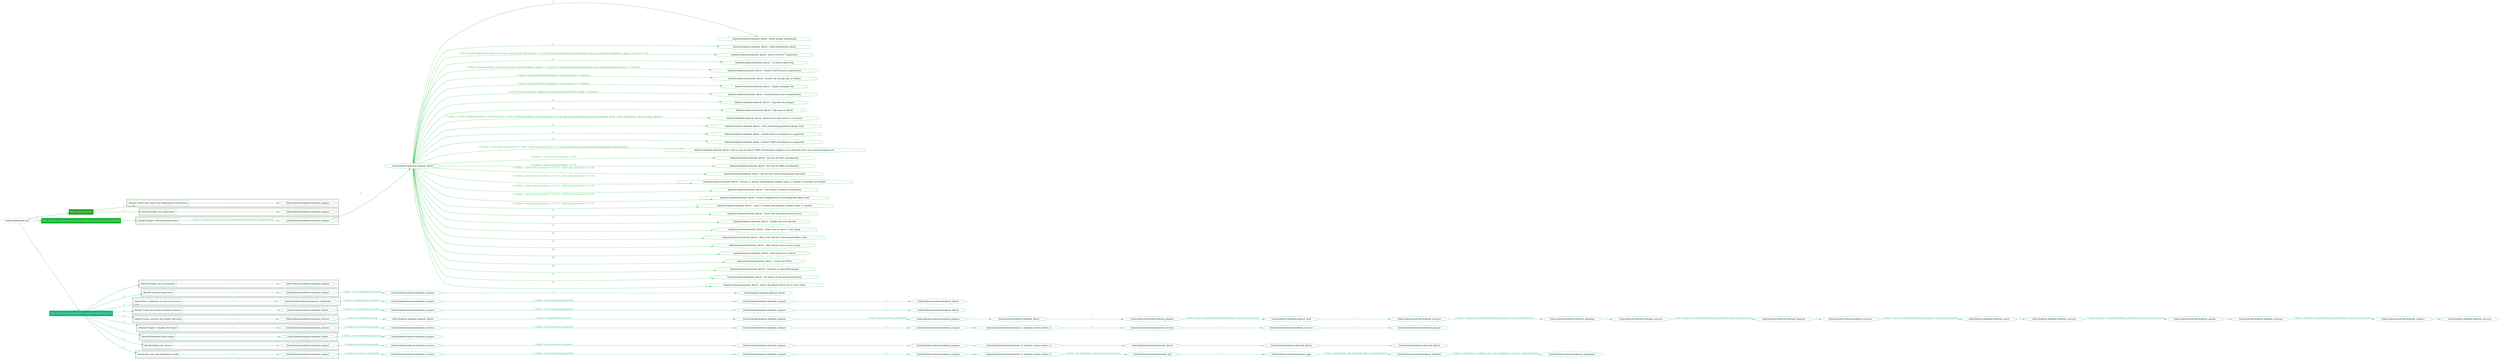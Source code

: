 digraph {
	graph [concentrate=true ordering=in rankdir=LR ratio=fill]
	edge [esep=5 sep=10]
	"kubeinit/playbook.yml" [id=root_node style=dotted]
	play_a712a06b [label="Play: Initial setup (1)" color="#29a32b" fontcolor="#ffffff" id=play_a712a06b shape=box style=filled tooltip=localhost]
	"kubeinit/playbook.yml" -> play_a712a06b [label="1 " color="#29a32b" fontcolor="#29a32b" id=edge_e4d8da97 labeltooltip="1 " tooltip="1 "]
	subgraph "kubeinit.kubeinit.kubeinit_prepare" {
		role_8a53eedb [label="[role] kubeinit.kubeinit.kubeinit_prepare" color="#29a32b" id=role_8a53eedb tooltip="kubeinit.kubeinit.kubeinit_prepare"]
	}
	subgraph "kubeinit.kubeinit.kubeinit_prepare" {
		role_797b051f [label="[role] kubeinit.kubeinit.kubeinit_prepare" color="#29a32b" id=role_797b051f tooltip="kubeinit.kubeinit.kubeinit_prepare"]
	}
	subgraph "Play: Initial setup (1)" {
		play_a712a06b -> block_bcb1378b [label=1 color="#29a32b" fontcolor="#29a32b" id=edge_f466a892 labeltooltip=1 tooltip=1]
		subgraph cluster_block_bcb1378b {
			block_bcb1378b [label="[block] Gather facts about the deployment environment" color="#29a32b" id=block_bcb1378b labeltooltip="Gather facts about the deployment environment" shape=box tooltip="Gather facts about the deployment environment"]
			block_bcb1378b -> role_8a53eedb [label="1 " color="#29a32b" fontcolor="#29a32b" id=edge_f52ac80e labeltooltip="1 " tooltip="1 "]
		}
		play_a712a06b -> block_52372495 [label=2 color="#29a32b" fontcolor="#29a32b" id=edge_3aa04902 labeltooltip=2 tooltip=2]
		subgraph cluster_block_52372495 {
			block_52372495 [label="[block] Prepare the hypervisors" color="#29a32b" id=block_52372495 labeltooltip="Prepare the hypervisors" shape=box tooltip="Prepare the hypervisors"]
			block_52372495 -> role_797b051f [label="1 " color="#29a32b" fontcolor="#29a32b" id=edge_ee6a6740 labeltooltip="1 " tooltip="1 "]
		}
	}
	play_acaa7e16 [label="Play: Prepare all hypervisor hosts to deploy service and cluster nodes (0)" color="#14b830" fontcolor="#ffffff" id=play_acaa7e16 shape=box style=filled tooltip="Play: Prepare all hypervisor hosts to deploy service and cluster nodes (0)"]
	"kubeinit/playbook.yml" -> play_acaa7e16 [label="2 " color="#14b830" fontcolor="#14b830" id=edge_02887e0e labeltooltip="2 " tooltip="2 "]
	subgraph "kubeinit.kubeinit.kubeinit_libvirt" {
		role_cbe6ddfd [label="[role] kubeinit.kubeinit.kubeinit_libvirt" color="#14b830" id=role_cbe6ddfd tooltip="kubeinit.kubeinit.kubeinit_libvirt"]
		task_dd40ba2b [label="kubeinit.kubeinit.kubeinit_libvirt : Show ansible_distribution" color="#14b830" id=task_dd40ba2b shape=octagon tooltip="kubeinit.kubeinit.kubeinit_libvirt : Show ansible_distribution"]
		role_cbe6ddfd -> task_dd40ba2b [label="1 " color="#14b830" fontcolor="#14b830" id=edge_6bd03648 labeltooltip="1 " tooltip="1 "]
		task_9f4c0562 [label="kubeinit.kubeinit.kubeinit_libvirt : Show distribution_family" color="#14b830" id=task_9f4c0562 shape=octagon tooltip="kubeinit.kubeinit.kubeinit_libvirt : Show distribution_family"]
		role_cbe6ddfd -> task_9f4c0562 [label="2 " color="#14b830" fontcolor="#14b830" id=edge_1ba38f03 labeltooltip="2 " tooltip="2 "]
		task_836fb4ff [label="kubeinit.kubeinit.kubeinit_libvirt : Fails if CentOS 7 hypervisor" color="#14b830" id=task_836fb4ff shape=octagon tooltip="kubeinit.kubeinit.kubeinit_libvirt : Fails if CentOS 7 hypervisor"]
		role_cbe6ddfd -> task_836fb4ff [label="3 [when: (hostvars[kubeinit_deployment_node_name].ansible_distribution == 'CentOS' and hostvars[kubeinit_deployment_node_name].ansible_distribution_major_version == \"7\")]" color="#14b830" fontcolor="#14b830" id=edge_40257760 labeltooltip="3 [when: (hostvars[kubeinit_deployment_node_name].ansible_distribution == 'CentOS' and hostvars[kubeinit_deployment_node_name].ansible_distribution_major_version == \"7\")]" tooltip="3 [when: (hostvars[kubeinit_deployment_node_name].ansible_distribution == 'CentOS' and hostvars[kubeinit_deployment_node_name].ansible_distribution_major_version == \"7\")]"]
		task_7c0b6e92 [label="kubeinit.kubeinit.kubeinit_libvirt : Fix libvirt qemu bug" color="#14b830" id=task_7c0b6e92 shape=octagon tooltip="kubeinit.kubeinit.kubeinit_libvirt : Fix libvirt qemu bug"]
		role_cbe6ddfd -> task_7c0b6e92 [label="4 " color="#14b830" fontcolor="#14b830" id=edge_4f906443 labeltooltip="4 " tooltip="4 "]
		task_d3dec3a0 [label="kubeinit.kubeinit.kubeinit_libvirt : Install CentOS based requirements" color="#14b830" id=task_d3dec3a0 shape=octagon tooltip="kubeinit.kubeinit.kubeinit_libvirt : Install CentOS based requirements"]
		role_cbe6ddfd -> task_d3dec3a0 [label="5 [when: hostvars[kubeinit_deployment_node_name].distribution_family == 'CentOS' or hostvars[kubeinit_deployment_node_name].distribution_family == 'Fedora']" color="#14b830" fontcolor="#14b830" id=edge_6370c282 labeltooltip="5 [when: hostvars[kubeinit_deployment_node_name].distribution_family == 'CentOS' or hostvars[kubeinit_deployment_node_name].distribution_family == 'Fedora']" tooltip="5 [when: hostvars[kubeinit_deployment_node_name].distribution_family == 'CentOS' or hostvars[kubeinit_deployment_node_name].distribution_family == 'Fedora']"]
		task_01785eed [label="kubeinit.kubeinit.kubeinit_libvirt : Enable the testing repo in Debian" color="#14b830" id=task_01785eed shape=octagon tooltip="kubeinit.kubeinit.kubeinit_libvirt : Enable the testing repo in Debian"]
		role_cbe6ddfd -> task_01785eed [label="6 [when: hostvars[kubeinit_deployment_node_name].os == 'debian']" color="#14b830" fontcolor="#14b830" id=edge_c66088f5 labeltooltip="6 [when: hostvars[kubeinit_deployment_node_name].os == 'debian']" tooltip="6 [when: hostvars[kubeinit_deployment_node_name].os == 'debian']"]
		task_399358cc [label="kubeinit.kubeinit.kubeinit_libvirt : Update packages list" color="#14b830" id=task_399358cc shape=octagon tooltip="kubeinit.kubeinit.kubeinit_libvirt : Update packages list"]
		role_cbe6ddfd -> task_399358cc [label="7 [when: hostvars[kubeinit_deployment_node_name].os == 'debian']" color="#14b830" fontcolor="#14b830" id=edge_3894b3d8 labeltooltip="7 [when: hostvars[kubeinit_deployment_node_name].os == 'debian']" tooltip="7 [when: hostvars[kubeinit_deployment_node_name].os == 'debian']"]
		task_5d4bb9d2 [label="kubeinit.kubeinit.kubeinit_libvirt : Install Debian based requirements" color="#14b830" id=task_5d4bb9d2 shape=octagon tooltip="kubeinit.kubeinit.kubeinit_libvirt : Install Debian based requirements"]
		role_cbe6ddfd -> task_5d4bb9d2 [label="8 [when: hostvars[kubeinit_deployment_node_name].distribution_family == 'Debian']" color="#14b830" fontcolor="#14b830" id=edge_35515d77 labeltooltip="8 [when: hostvars[kubeinit_deployment_node_name].distribution_family == 'Debian']" tooltip="8 [when: hostvars[kubeinit_deployment_node_name].distribution_family == 'Debian']"]
		task_ab8d6cca [label="kubeinit.kubeinit.kubeinit_libvirt : Upgrade all packages" color="#14b830" id=task_ab8d6cca shape=octagon tooltip="kubeinit.kubeinit.kubeinit_libvirt : Upgrade all packages"]
		role_cbe6ddfd -> task_ab8d6cca [label="9 " color="#14b830" fontcolor="#14b830" id=edge_6a9185f0 labeltooltip="9 " tooltip="9 "]
		task_b4f5fed6 [label="kubeinit.kubeinit.kubeinit_libvirt : Add users to libvirt" color="#14b830" id=task_b4f5fed6 shape=octagon tooltip="kubeinit.kubeinit.kubeinit_libvirt : Add users to libvirt"]
		role_cbe6ddfd -> task_b4f5fed6 [label="10 " color="#14b830" fontcolor="#14b830" id=edge_dd4fc017 labeltooltip="10 " tooltip="10 "]
		task_bf311213 [label="kubeinit.kubeinit.kubeinit_libvirt : Reboot host and wait for it to restart" color="#14b830" id=task_bf311213 shape=octagon tooltip="kubeinit.kubeinit.kubeinit_libvirt : Reboot host and wait for it to restart"]
		role_cbe6ddfd -> task_bf311213 [label="11 [when: (_result_installed_packages_centos.changed or _result_installed_packages_debian.changed or _result_upgraded_packages.changed) and kubeinit_libvirt_reboot_hypervisors_after_package_update]" color="#14b830" fontcolor="#14b830" id=edge_b6702085 labeltooltip="11 [when: (_result_installed_packages_centos.changed or _result_installed_packages_debian.changed or _result_upgraded_packages.changed) and kubeinit_libvirt_reboot_hypervisors_after_package_update]" tooltip="11 [when: (_result_installed_packages_centos.changed or _result_installed_packages_debian.changed or _result_upgraded_packages.changed) and kubeinit_libvirt_reboot_hypervisors_after_package_update]"]
		task_bfbfb323 [label="kubeinit.kubeinit.kubeinit_libvirt : Clear installed/upgraded packages facts" color="#14b830" id=task_bfbfb323 shape=octagon tooltip="kubeinit.kubeinit.kubeinit_libvirt : Clear installed/upgraded packages facts"]
		role_cbe6ddfd -> task_bfbfb323 [label="12 " color="#14b830" fontcolor="#14b830" id=edge_10442e8e labeltooltip="12 " tooltip="12 "]
		task_3bb3b926 [label="kubeinit.kubeinit.kubeinit_libvirt : Check if Intel virtualization is supported" color="#14b830" id=task_3bb3b926 shape=octagon tooltip="kubeinit.kubeinit.kubeinit_libvirt : Check if Intel virtualization is supported"]
		role_cbe6ddfd -> task_3bb3b926 [label="13 " color="#14b830" fontcolor="#14b830" id=edge_b1389731 labeltooltip="13 " tooltip="13 "]
		task_9ab5038c [label="kubeinit.kubeinit.kubeinit_libvirt : Check if AMD virtualization is supported" color="#14b830" id=task_9ab5038c shape=octagon tooltip="kubeinit.kubeinit.kubeinit_libvirt : Check if AMD virtualization is supported"]
		role_cbe6ddfd -> task_9ab5038c [label="14 " color="#14b830" fontcolor="#14b830" id=edge_cfac9b67 labeltooltip="14 " tooltip="14 "]
		task_1f0d1a8b [label="kubeinit.kubeinit.kubeinit_libvirt : Fail in case no Intel or AMD virtualization support is not detected and is not a hosted deployment." color="#14b830" id=task_1f0d1a8b shape=octagon tooltip="kubeinit.kubeinit.kubeinit_libvirt : Fail in case no Intel or AMD virtualization support is not detected and is not a hosted deployment."]
		role_cbe6ddfd -> task_1f0d1a8b [label="15 [when: _result_intel_processor.rc != 0 and _result_amd_processor.rc != 0 and not (kubeinit_inventory_hosted_deployment | default(false))]" color="#14b830" fontcolor="#14b830" id=edge_9ee9755f labeltooltip="15 [when: _result_intel_processor.rc != 0 and _result_amd_processor.rc != 0 and not (kubeinit_inventory_hosted_deployment | default(false))]" tooltip="15 [when: _result_intel_processor.rc != 0 and _result_amd_processor.rc != 0 and not (kubeinit_inventory_hosted_deployment | default(false))]"]
		task_c8d09073 [label="kubeinit.kubeinit.kubeinit_libvirt : Set fact for Intel virtualization" color="#14b830" id=task_c8d09073 shape=octagon tooltip="kubeinit.kubeinit.kubeinit_libvirt : Set fact for Intel virtualization"]
		role_cbe6ddfd -> task_c8d09073 [label="16 [when: _result_intel_processor.rc == 0]" color="#14b830" fontcolor="#14b830" id=edge_f67fb5b2 labeltooltip="16 [when: _result_intel_processor.rc == 0]" tooltip="16 [when: _result_intel_processor.rc == 0]"]
		task_3f0d11b5 [label="kubeinit.kubeinit.kubeinit_libvirt : Set fact for AMD virtualization" color="#14b830" id=task_3f0d11b5 shape=octagon tooltip="kubeinit.kubeinit.kubeinit_libvirt : Set fact for AMD virtualization"]
		role_cbe6ddfd -> task_3f0d11b5 [label="17 [when: _result_amd_processor.rc == 0]" color="#14b830" fontcolor="#14b830" id=edge_b06011d6 labeltooltip="17 [when: _result_amd_processor.rc == 0]" tooltip="17 [when: _result_amd_processor.rc == 0]"]
		task_e33fd32b [label="kubeinit.kubeinit.kubeinit_libvirt : Set fact for nested virtualization test path" color="#14b830" id=task_e33fd32b shape=octagon tooltip="kubeinit.kubeinit.kubeinit_libvirt : Set fact for nested virtualization test path"]
		role_cbe6ddfd -> task_e33fd32b [label="18 [when: _result_intel_processor.rc == 0 or _result_amd_processor.rc == 0]" color="#14b830" fontcolor="#14b830" id=edge_ce4f5614 labeltooltip="18 [when: _result_intel_processor.rc == 0 or _result_amd_processor.rc == 0]" tooltip="18 [when: _result_intel_processor.rc == 0 or _result_amd_processor.rc == 0]"]
		task_bc3ae474 [label="kubeinit.kubeinit.kubeinit_libvirt : Ensure {{ nested_virtualization_module_name }} module is available and loaded" color="#14b830" id=task_bc3ae474 shape=octagon tooltip="kubeinit.kubeinit.kubeinit_libvirt : Ensure {{ nested_virtualization_module_name }} module is available and loaded"]
		role_cbe6ddfd -> task_bc3ae474 [label="19 [when: _result_intel_processor.rc == 0 or _result_amd_processor.rc == 0]" color="#14b830" fontcolor="#14b830" id=edge_ec2d71c7 labeltooltip="19 [when: _result_intel_processor.rc == 0 or _result_amd_processor.rc == 0]" tooltip="19 [when: _result_intel_processor.rc == 0 or _result_amd_processor.rc == 0]"]
		task_e83ea3cf [label="kubeinit.kubeinit.kubeinit_libvirt : Test status of nested virtualization" color="#14b830" id=task_e83ea3cf shape=octagon tooltip="kubeinit.kubeinit.kubeinit_libvirt : Test status of nested virtualization"]
		role_cbe6ddfd -> task_e83ea3cf [label="20 [when: _result_intel_processor.rc == 0 or _result_amd_processor.rc == 0]" color="#14b830" fontcolor="#14b830" id=edge_1ca730b2 labeltooltip="20 [when: _result_intel_processor.rc == 0 or _result_amd_processor.rc == 0]" tooltip="20 [when: _result_intel_processor.rc == 0 or _result_amd_processor.rc == 0]"]
		task_29d2ac4b [label="kubeinit.kubeinit.kubeinit_libvirt : Persist configuration in /etc/modprobe.d/kvm.conf" color="#14b830" id=task_29d2ac4b shape=octagon tooltip="kubeinit.kubeinit.kubeinit_libvirt : Persist configuration in /etc/modprobe.d/kvm.conf"]
		role_cbe6ddfd -> task_29d2ac4b [label="21 [when: _result_intel_processor.rc == 0 or _result_amd_processor.rc == 0]" color="#14b830" fontcolor="#14b830" id=edge_998b2723 labeltooltip="21 [when: _result_intel_processor.rc == 0 or _result_amd_processor.rc == 0]" tooltip="21 [when: _result_intel_processor.rc == 0 or _result_amd_processor.rc == 0]"]
		task_467dda5d [label="kubeinit.kubeinit.kubeinit_libvirt : Load {{ nested_virtualization_module_name }} module" color="#14b830" id=task_467dda5d shape=octagon tooltip="kubeinit.kubeinit.kubeinit_libvirt : Load {{ nested_virtualization_module_name }} module"]
		role_cbe6ddfd -> task_467dda5d [label="22 [when: _result_intel_processor.rc == 0 or _result_amd_processor.rc == 0]" color="#14b830" fontcolor="#14b830" id=edge_0fee85e0 labeltooltip="22 [when: _result_intel_processor.rc == 0 or _result_amd_processor.rc == 0]" tooltip="22 [when: _result_intel_processor.rc == 0 or _result_amd_processor.rc == 0]"]
		task_a2515e74 [label="kubeinit.kubeinit.kubeinit_libvirt : Clear intel and amd processor facts" color="#14b830" id=task_a2515e74 shape=octagon tooltip="kubeinit.kubeinit.kubeinit_libvirt : Clear intel and amd processor facts"]
		role_cbe6ddfd -> task_a2515e74 [label="23 " color="#14b830" fontcolor="#14b830" id=edge_8b8e437c labeltooltip="23 " tooltip="23 "]
		task_d8bdae56 [label="kubeinit.kubeinit.kubeinit_libvirt : Enable and start libvirtd" color="#14b830" id=task_d8bdae56 shape=octagon tooltip="kubeinit.kubeinit.kubeinit_libvirt : Enable and start libvirtd"]
		role_cbe6ddfd -> task_d8bdae56 [label="24 " color="#14b830" fontcolor="#14b830" id=edge_de819ea5 labeltooltip="24 " tooltip="24 "]
		task_c044ae6a [label="kubeinit.kubeinit.kubeinit_libvirt : Make sure we have a 'toor' group" color="#14b830" id=task_c044ae6a shape=octagon tooltip="kubeinit.kubeinit.kubeinit_libvirt : Make sure we have a 'toor' group"]
		role_cbe6ddfd -> task_c044ae6a [label="25 " color="#14b830" fontcolor="#14b830" id=edge_0b60d0d5 labeltooltip="25 " tooltip="25 "]
		task_2e039431 [label="kubeinit.kubeinit.kubeinit_libvirt : Allow 'toor' group to have passwordless sudo" color="#14b830" id=task_2e039431 shape=octagon tooltip="kubeinit.kubeinit.kubeinit_libvirt : Allow 'toor' group to have passwordless sudo"]
		role_cbe6ddfd -> task_2e039431 [label="26 " color="#14b830" fontcolor="#14b830" id=edge_7732faa9 labeltooltip="26 " tooltip="26 "]
		task_caa8fb9a [label="kubeinit.kubeinit.kubeinit_libvirt : Add sudoers users to toor group" color="#14b830" id=task_caa8fb9a shape=octagon tooltip="kubeinit.kubeinit.kubeinit_libvirt : Add sudoers users to toor group"]
		role_cbe6ddfd -> task_caa8fb9a [label="27 " color="#14b830" fontcolor="#14b830" id=edge_81f46b99 labeltooltip="27 " tooltip="27 "]
		task_9b3ad462 [label="kubeinit.kubeinit.kubeinit_libvirt : Add cloud user to libvirt" color="#14b830" id=task_9b3ad462 shape=octagon tooltip="kubeinit.kubeinit.kubeinit_libvirt : Add cloud user to libvirt"]
		role_cbe6ddfd -> task_9b3ad462 [label="28 " color="#14b830" fontcolor="#14b830" id=edge_030614d3 labeltooltip="28 " tooltip="28 "]
		task_6b737469 [label="kubeinit.kubeinit.kubeinit_libvirt : Create ssh folder" color="#14b830" id=task_6b737469 shape=octagon tooltip="kubeinit.kubeinit.kubeinit_libvirt : Create ssh folder"]
		role_cbe6ddfd -> task_6b737469 [label="29 " color="#14b830" fontcolor="#14b830" id=edge_07a5e86a labeltooltip="29 " tooltip="29 "]
		task_a882b046 [label="kubeinit.kubeinit.kubeinit_libvirt : Generate an OpenSSH keypair" color="#14b830" id=task_a882b046 shape=octagon tooltip="kubeinit.kubeinit.kubeinit_libvirt : Generate an OpenSSH keypair"]
		role_cbe6ddfd -> task_a882b046 [label="30 " color="#14b830" fontcolor="#14b830" id=edge_09f41872 labeltooltip="30 " tooltip="30 "]
		task_382a9167 [label="kubeinit.kubeinit.kubeinit_libvirt : Fix owner of the generated pub key" color="#14b830" id=task_382a9167 shape=octagon tooltip="kubeinit.kubeinit.kubeinit_libvirt : Fix owner of the generated pub key"]
		role_cbe6ddfd -> task_382a9167 [label="31 " color="#14b830" fontcolor="#14b830" id=edge_3049b558 labeltooltip="31 " tooltip="31 "]
		task_ad43cc63 [label="kubeinit.kubeinit.kubeinit_libvirt : Insert the default libvirt uri in user's home" color="#14b830" id=task_ad43cc63 shape=octagon tooltip="kubeinit.kubeinit.kubeinit_libvirt : Insert the default libvirt uri in user's home"]
		role_cbe6ddfd -> task_ad43cc63 [label="32 " color="#14b830" fontcolor="#14b830" id=edge_f1a6b8b8 labeltooltip="32 " tooltip="32 "]
	}
	subgraph "kubeinit.kubeinit.kubeinit_prepare" {
		role_cb6c4842 [label="[role] kubeinit.kubeinit.kubeinit_prepare" color="#14b830" id=role_cb6c4842 tooltip="kubeinit.kubeinit.kubeinit_prepare"]
		role_cb6c4842 -> role_cbe6ddfd [label="1 " color="#14b830" fontcolor="#14b830" id=edge_2de933e2 labeltooltip="1 " tooltip="1 "]
	}
	subgraph "Play: Prepare all hypervisor hosts to deploy service and cluster nodes (0)" {
		play_acaa7e16 -> block_f6a4608b [label=1 color="#14b830" fontcolor="#14b830" id=edge_31cbaa0c labeltooltip=1 tooltip=1]
		subgraph cluster_block_f6a4608b {
			block_f6a4608b [label="[block] Prepare individual hypervisors" color="#14b830" id=block_f6a4608b labeltooltip="Prepare individual hypervisors" shape=box tooltip="Prepare individual hypervisors"]
			block_f6a4608b -> role_cb6c4842 [label="1 [when: inventory_hostname in hostvars['kubeinit-cluster-facts'].hypervisors]" color="#14b830" fontcolor="#14b830" id=edge_fa8ee294 labeltooltip="1 [when: inventory_hostname in hostvars['kubeinit-cluster-facts'].hypervisors]" tooltip="1 [when: inventory_hostname in hostvars['kubeinit-cluster-facts'].hypervisors]"]
		}
	}
	play_070eb647 [label="Play: Run cluster deployment on prepared hypervisors (1)" color="#19b378" fontcolor="#ffffff" id=play_070eb647 shape=box style=filled tooltip=localhost]
	"kubeinit/playbook.yml" -> play_070eb647 [label="3 " color="#19b378" fontcolor="#19b378" id=edge_ceab8a94 labeltooltip="3 " tooltip="3 "]
	subgraph "kubeinit.kubeinit.kubeinit_prepare" {
		role_98db392d [label="[role] kubeinit.kubeinit.kubeinit_prepare" color="#19b378" id=role_98db392d tooltip="kubeinit.kubeinit.kubeinit_prepare"]
	}
	subgraph "kubeinit.kubeinit.kubeinit_libvirt" {
		role_a80db46b [label="[role] kubeinit.kubeinit.kubeinit_libvirt" color="#19b378" id=role_a80db46b tooltip="kubeinit.kubeinit.kubeinit_libvirt"]
	}
	subgraph "kubeinit.kubeinit.kubeinit_prepare" {
		role_ff7ac559 [label="[role] kubeinit.kubeinit.kubeinit_prepare" color="#19b378" id=role_ff7ac559 tooltip="kubeinit.kubeinit.kubeinit_prepare"]
		role_ff7ac559 -> role_a80db46b [label="1 " color="#19b378" fontcolor="#19b378" id=edge_1a01c6cd labeltooltip="1 " tooltip="1 "]
	}
	subgraph "kubeinit.kubeinit.kubeinit_prepare" {
		role_87ce252a [label="[role] kubeinit.kubeinit.kubeinit_prepare" color="#19b378" id=role_87ce252a tooltip="kubeinit.kubeinit.kubeinit_prepare"]
		role_87ce252a -> role_ff7ac559 [label="1 [when: not environment_prepared]" color="#19b378" fontcolor="#19b378" id=edge_6a7ddb1e labeltooltip="1 [when: not environment_prepared]" tooltip="1 [when: not environment_prepared]"]
	}
	subgraph "kubeinit.kubeinit.kubeinit_libvirt" {
		role_ca5371bc [label="[role] kubeinit.kubeinit.kubeinit_libvirt" color="#19b378" id=role_ca5371bc tooltip="kubeinit.kubeinit.kubeinit_libvirt"]
	}
	subgraph "kubeinit.kubeinit.kubeinit_prepare" {
		role_91fd8dd3 [label="[role] kubeinit.kubeinit.kubeinit_prepare" color="#19b378" id=role_91fd8dd3 tooltip="kubeinit.kubeinit.kubeinit_prepare"]
		role_91fd8dd3 -> role_ca5371bc [label="1 " color="#19b378" fontcolor="#19b378" id=edge_5af040b7 labeltooltip="1 " tooltip="1 "]
	}
	subgraph "kubeinit.kubeinit.kubeinit_prepare" {
		role_0970e312 [label="[role] kubeinit.kubeinit.kubeinit_prepare" color="#19b378" id=role_0970e312 tooltip="kubeinit.kubeinit.kubeinit_prepare"]
		role_0970e312 -> role_91fd8dd3 [label="1 [when: not environment_prepared]" color="#19b378" fontcolor="#19b378" id=edge_cf333815 labeltooltip="1 [when: not environment_prepared]" tooltip="1 [when: not environment_prepared]"]
	}
	subgraph "kubeinit.kubeinit.kubeinit_validations" {
		role_45b9b543 [label="[role] kubeinit.kubeinit.kubeinit_validations" color="#19b378" id=role_45b9b543 tooltip="kubeinit.kubeinit.kubeinit_validations"]
		role_45b9b543 -> role_0970e312 [label="1 [when: not hypervisors_cleaned]" color="#19b378" fontcolor="#19b378" id=edge_26e284c7 labeltooltip="1 [when: not hypervisors_cleaned]" tooltip="1 [when: not hypervisors_cleaned]"]
	}
	subgraph "kubeinit.kubeinit.kubeinit_libvirt" {
		role_1de5f939 [label="[role] kubeinit.kubeinit.kubeinit_libvirt" color="#19b378" id=role_1de5f939 tooltip="kubeinit.kubeinit.kubeinit_libvirt"]
	}
	subgraph "kubeinit.kubeinit.kubeinit_prepare" {
		role_719d6e10 [label="[role] kubeinit.kubeinit.kubeinit_prepare" color="#19b378" id=role_719d6e10 tooltip="kubeinit.kubeinit.kubeinit_prepare"]
		role_719d6e10 -> role_1de5f939 [label="1 " color="#19b378" fontcolor="#19b378" id=edge_07f13e59 labeltooltip="1 " tooltip="1 "]
	}
	subgraph "kubeinit.kubeinit.kubeinit_prepare" {
		role_55fe179d [label="[role] kubeinit.kubeinit.kubeinit_prepare" color="#19b378" id=role_55fe179d tooltip="kubeinit.kubeinit.kubeinit_prepare"]
		role_55fe179d -> role_719d6e10 [label="1 [when: not environment_prepared]" color="#19b378" fontcolor="#19b378" id=edge_a88aa087 labeltooltip="1 [when: not environment_prepared]" tooltip="1 [when: not environment_prepared]"]
	}
	subgraph "kubeinit.kubeinit.kubeinit_libvirt" {
		role_c718279e [label="[role] kubeinit.kubeinit.kubeinit_libvirt" color="#19b378" id=role_c718279e tooltip="kubeinit.kubeinit.kubeinit_libvirt"]
		role_c718279e -> role_55fe179d [label="1 [when: not hypervisors_cleaned]" color="#19b378" fontcolor="#19b378" id=edge_ad21e34d labeltooltip="1 [when: not hypervisors_cleaned]" tooltip="1 [when: not hypervisors_cleaned]"]
	}
	subgraph "kubeinit.kubeinit.kubeinit_services" {
		role_b3007f21 [label="[role] kubeinit.kubeinit.kubeinit_services" color="#19b378" id=role_b3007f21 tooltip="kubeinit.kubeinit.kubeinit_services"]
	}
	subgraph "kubeinit.kubeinit.kubeinit_registry" {
		role_4080b6bc [label="[role] kubeinit.kubeinit.kubeinit_registry" color="#19b378" id=role_4080b6bc tooltip="kubeinit.kubeinit.kubeinit_registry"]
		role_4080b6bc -> role_b3007f21 [label="1 " color="#19b378" fontcolor="#19b378" id=edge_e16fd1db labeltooltip="1 " tooltip="1 "]
	}
	subgraph "kubeinit.kubeinit.kubeinit_services" {
		role_103d1e56 [label="[role] kubeinit.kubeinit.kubeinit_services" color="#19b378" id=role_103d1e56 tooltip="kubeinit.kubeinit.kubeinit_services"]
		role_103d1e56 -> role_4080b6bc [label="1 [when: 'registry' in hostvars[kubeinit_deployment_node_name].services]" color="#19b378" fontcolor="#19b378" id=edge_7a51a7ec labeltooltip="1 [when: 'registry' in hostvars[kubeinit_deployment_node_name].services]" tooltip="1 [when: 'registry' in hostvars[kubeinit_deployment_node_name].services]"]
	}
	subgraph "kubeinit.kubeinit.kubeinit_apache" {
		role_c9dbca03 [label="[role] kubeinit.kubeinit.kubeinit_apache" color="#19b378" id=role_c9dbca03 tooltip="kubeinit.kubeinit.kubeinit_apache"]
		role_c9dbca03 -> role_103d1e56 [label="1 " color="#19b378" fontcolor="#19b378" id=edge_75171bd1 labeltooltip="1 " tooltip="1 "]
	}
	subgraph "kubeinit.kubeinit.kubeinit_services" {
		role_170b564b [label="[role] kubeinit.kubeinit.kubeinit_services" color="#19b378" id=role_170b564b tooltip="kubeinit.kubeinit.kubeinit_services"]
		role_170b564b -> role_c9dbca03 [label="1 [when: 'apache' in hostvars[kubeinit_deployment_node_name].services]" color="#19b378" fontcolor="#19b378" id=edge_30ecdeff labeltooltip="1 [when: 'apache' in hostvars[kubeinit_deployment_node_name].services]" tooltip="1 [when: 'apache' in hostvars[kubeinit_deployment_node_name].services]"]
	}
	subgraph "kubeinit.kubeinit.kubeinit_nexus" {
		role_fc74aefc [label="[role] kubeinit.kubeinit.kubeinit_nexus" color="#19b378" id=role_fc74aefc tooltip="kubeinit.kubeinit.kubeinit_nexus"]
		role_fc74aefc -> role_170b564b [label="1 " color="#19b378" fontcolor="#19b378" id=edge_c59b46f1 labeltooltip="1 " tooltip="1 "]
	}
	subgraph "kubeinit.kubeinit.kubeinit_services" {
		role_ce24d493 [label="[role] kubeinit.kubeinit.kubeinit_services" color="#19b378" id=role_ce24d493 tooltip="kubeinit.kubeinit.kubeinit_services"]
		role_ce24d493 -> role_fc74aefc [label="1 [when: 'nexus' in hostvars[kubeinit_deployment_node_name].services]" color="#19b378" fontcolor="#19b378" id=edge_6b464c25 labeltooltip="1 [when: 'nexus' in hostvars[kubeinit_deployment_node_name].services]" tooltip="1 [when: 'nexus' in hostvars[kubeinit_deployment_node_name].services]"]
	}
	subgraph "kubeinit.kubeinit.kubeinit_haproxy" {
		role_e7e4c592 [label="[role] kubeinit.kubeinit.kubeinit_haproxy" color="#19b378" id=role_e7e4c592 tooltip="kubeinit.kubeinit.kubeinit_haproxy"]
		role_e7e4c592 -> role_ce24d493 [label="1 " color="#19b378" fontcolor="#19b378" id=edge_6d2501f2 labeltooltip="1 " tooltip="1 "]
	}
	subgraph "kubeinit.kubeinit.kubeinit_services" {
		role_7d1542d2 [label="[role] kubeinit.kubeinit.kubeinit_services" color="#19b378" id=role_7d1542d2 tooltip="kubeinit.kubeinit.kubeinit_services"]
		role_7d1542d2 -> role_e7e4c592 [label="1 [when: 'haproxy' in hostvars[kubeinit_deployment_node_name].services]" color="#19b378" fontcolor="#19b378" id=edge_b061de2f labeltooltip="1 [when: 'haproxy' in hostvars[kubeinit_deployment_node_name].services]" tooltip="1 [when: 'haproxy' in hostvars[kubeinit_deployment_node_name].services]"]
	}
	subgraph "kubeinit.kubeinit.kubeinit_dnsmasq" {
		role_f02b532f [label="[role] kubeinit.kubeinit.kubeinit_dnsmasq" color="#19b378" id=role_f02b532f tooltip="kubeinit.kubeinit.kubeinit_dnsmasq"]
		role_f02b532f -> role_7d1542d2 [label="1 " color="#19b378" fontcolor="#19b378" id=edge_9779989b labeltooltip="1 " tooltip="1 "]
	}
	subgraph "kubeinit.kubeinit.kubeinit_services" {
		role_b25b0249 [label="[role] kubeinit.kubeinit.kubeinit_services" color="#19b378" id=role_b25b0249 tooltip="kubeinit.kubeinit.kubeinit_services"]
		role_b25b0249 -> role_f02b532f [label="1 [when: 'dnsmasq' in hostvars[kubeinit_deployment_node_name].services]" color="#19b378" fontcolor="#19b378" id=edge_9226fc23 labeltooltip="1 [when: 'dnsmasq' in hostvars[kubeinit_deployment_node_name].services]" tooltip="1 [when: 'dnsmasq' in hostvars[kubeinit_deployment_node_name].services]"]
	}
	subgraph "kubeinit.kubeinit.kubeinit_bind" {
		role_a87864f1 [label="[role] kubeinit.kubeinit.kubeinit_bind" color="#19b378" id=role_a87864f1 tooltip="kubeinit.kubeinit.kubeinit_bind"]
		role_a87864f1 -> role_b25b0249 [label="1 " color="#19b378" fontcolor="#19b378" id=edge_9f12c03f labeltooltip="1 " tooltip="1 "]
	}
	subgraph "kubeinit.kubeinit.kubeinit_prepare" {
		role_27c7dab0 [label="[role] kubeinit.kubeinit.kubeinit_prepare" color="#19b378" id=role_27c7dab0 tooltip="kubeinit.kubeinit.kubeinit_prepare"]
		role_27c7dab0 -> role_a87864f1 [label="1 [when: 'bind' in hostvars[kubeinit_deployment_node_name].services]" color="#19b378" fontcolor="#19b378" id=edge_4319b44e labeltooltip="1 [when: 'bind' in hostvars[kubeinit_deployment_node_name].services]" tooltip="1 [when: 'bind' in hostvars[kubeinit_deployment_node_name].services]"]
	}
	subgraph "kubeinit.kubeinit.kubeinit_libvirt" {
		role_a7351fec [label="[role] kubeinit.kubeinit.kubeinit_libvirt" color="#19b378" id=role_a7351fec tooltip="kubeinit.kubeinit.kubeinit_libvirt"]
		role_a7351fec -> role_27c7dab0 [label="1 " color="#19b378" fontcolor="#19b378" id=edge_d9d4fce2 labeltooltip="1 " tooltip="1 "]
	}
	subgraph "kubeinit.kubeinit.kubeinit_prepare" {
		role_eea30bfc [label="[role] kubeinit.kubeinit.kubeinit_prepare" color="#19b378" id=role_eea30bfc tooltip="kubeinit.kubeinit.kubeinit_prepare"]
		role_eea30bfc -> role_a7351fec [label="1 " color="#19b378" fontcolor="#19b378" id=edge_97f1d0c4 labeltooltip="1 " tooltip="1 "]
	}
	subgraph "kubeinit.kubeinit.kubeinit_prepare" {
		role_f09c4c74 [label="[role] kubeinit.kubeinit.kubeinit_prepare" color="#19b378" id=role_f09c4c74 tooltip="kubeinit.kubeinit.kubeinit_prepare"]
		role_f09c4c74 -> role_eea30bfc [label="1 [when: not environment_prepared]" color="#19b378" fontcolor="#19b378" id=edge_9f6807e5 labeltooltip="1 [when: not environment_prepared]" tooltip="1 [when: not environment_prepared]"]
	}
	subgraph "kubeinit.kubeinit.kubeinit_libvirt" {
		role_0c3c242c [label="[role] kubeinit.kubeinit.kubeinit_libvirt" color="#19b378" id=role_0c3c242c tooltip="kubeinit.kubeinit.kubeinit_libvirt"]
		role_0c3c242c -> role_f09c4c74 [label="1 [when: not hypervisors_cleaned]" color="#19b378" fontcolor="#19b378" id=edge_20163866 labeltooltip="1 [when: not hypervisors_cleaned]" tooltip="1 [when: not hypervisors_cleaned]"]
	}
	subgraph "kubeinit.kubeinit.kubeinit_services" {
		role_8830202e [label="[role] kubeinit.kubeinit.kubeinit_services" color="#19b378" id=role_8830202e tooltip="kubeinit.kubeinit.kubeinit_services"]
		role_8830202e -> role_0c3c242c [label="1 [when: not network_created]" color="#19b378" fontcolor="#19b378" id=edge_0d49c919 labeltooltip="1 [when: not network_created]" tooltip="1 [when: not network_created]"]
	}
	subgraph "kubeinit.kubeinit.kubeinit_prepare" {
		role_08ef0930 [label="[role] kubeinit.kubeinit.kubeinit_prepare" color="#19b378" id=role_08ef0930 tooltip="kubeinit.kubeinit.kubeinit_prepare"]
	}
	subgraph "kubeinit.kubeinit.kubeinit_services" {
		role_be4b007e [label="[role] kubeinit.kubeinit.kubeinit_services" color="#19b378" id=role_be4b007e tooltip="kubeinit.kubeinit.kubeinit_services"]
		role_be4b007e -> role_08ef0930 [label="1 " color="#19b378" fontcolor="#19b378" id=edge_44b31494 labeltooltip="1 " tooltip="1 "]
	}
	subgraph "kubeinit.kubeinit.kubeinit_services" {
		role_9b0b2c4f [label="[role] kubeinit.kubeinit.kubeinit_services" color="#19b378" id=role_9b0b2c4f tooltip="kubeinit.kubeinit.kubeinit_services"]
		role_9b0b2c4f -> role_be4b007e [label="1 " color="#19b378" fontcolor="#19b378" id=edge_f40ac732 labeltooltip="1 " tooltip="1 "]
	}
	subgraph "kubeinit.kubeinit.kubeinit_{{ kubeinit_cluster_distro }}" {
		role_379c6010 [label="[role] kubeinit.kubeinit.kubeinit_{{ kubeinit_cluster_distro }}" color="#19b378" id=role_379c6010 tooltip="kubeinit.kubeinit.kubeinit_{{ kubeinit_cluster_distro }}"]
		role_379c6010 -> role_9b0b2c4f [label="1 " color="#19b378" fontcolor="#19b378" id=edge_f5aea0d7 labeltooltip="1 " tooltip="1 "]
	}
	subgraph "kubeinit.kubeinit.kubeinit_prepare" {
		role_2938d5a7 [label="[role] kubeinit.kubeinit.kubeinit_prepare" color="#19b378" id=role_2938d5a7 tooltip="kubeinit.kubeinit.kubeinit_prepare"]
		role_2938d5a7 -> role_379c6010 [label="1 " color="#19b378" fontcolor="#19b378" id=edge_3293457d labeltooltip="1 " tooltip="1 "]
	}
	subgraph "kubeinit.kubeinit.kubeinit_prepare" {
		role_0924d76c [label="[role] kubeinit.kubeinit.kubeinit_prepare" color="#19b378" id=role_0924d76c tooltip="kubeinit.kubeinit.kubeinit_prepare"]
		role_0924d76c -> role_2938d5a7 [label="1 " color="#19b378" fontcolor="#19b378" id=edge_a497f35f labeltooltip="1 " tooltip="1 "]
	}
	subgraph "kubeinit.kubeinit.kubeinit_services" {
		role_6b7fa21a [label="[role] kubeinit.kubeinit.kubeinit_services" color="#19b378" id=role_6b7fa21a tooltip="kubeinit.kubeinit.kubeinit_services"]
		role_6b7fa21a -> role_0924d76c [label="1 [when: not environment_prepared]" color="#19b378" fontcolor="#19b378" id=edge_e6917970 labeltooltip="1 [when: not environment_prepared]" tooltip="1 [when: not environment_prepared]"]
	}
	subgraph "kubeinit.kubeinit.kubeinit_prepare" {
		role_344b2c99 [label="[role] kubeinit.kubeinit.kubeinit_prepare" color="#19b378" id=role_344b2c99 tooltip="kubeinit.kubeinit.kubeinit_prepare"]
		role_344b2c99 -> role_6b7fa21a [label="1 [when: not services_prepared]" color="#19b378" fontcolor="#19b378" id=edge_195480d5 labeltooltip="1 [when: not services_prepared]" tooltip="1 [when: not services_prepared]"]
	}
	subgraph "kubeinit.kubeinit.kubeinit_prepare" {
		role_a03a8096 [label="[role] kubeinit.kubeinit.kubeinit_prepare" color="#19b378" id=role_a03a8096 tooltip="kubeinit.kubeinit.kubeinit_prepare"]
	}
	subgraph "kubeinit.kubeinit.kubeinit_libvirt" {
		role_dceda921 [label="[role] kubeinit.kubeinit.kubeinit_libvirt" color="#19b378" id=role_dceda921 tooltip="kubeinit.kubeinit.kubeinit_libvirt"]
		role_dceda921 -> role_a03a8096 [label="1 [when: not environment_prepared]" color="#19b378" fontcolor="#19b378" id=edge_e804812d labeltooltip="1 [when: not environment_prepared]" tooltip="1 [when: not environment_prepared]"]
	}
	subgraph "kubeinit.kubeinit.kubeinit_libvirt" {
		role_46775e47 [label="[role] kubeinit.kubeinit.kubeinit_libvirt" color="#19b378" id=role_46775e47 tooltip="kubeinit.kubeinit.kubeinit_libvirt"]
	}
	subgraph "kubeinit.kubeinit.kubeinit_libvirt" {
		role_31d7e26b [label="[role] kubeinit.kubeinit.kubeinit_libvirt" color="#19b378" id=role_31d7e26b tooltip="kubeinit.kubeinit.kubeinit_libvirt"]
		role_31d7e26b -> role_46775e47 [label="1 " color="#19b378" fontcolor="#19b378" id=edge_4c241334 labeltooltip="1 " tooltip="1 "]
	}
	subgraph "kubeinit.kubeinit.kubeinit_libvirt" {
		role_1fa1eaec [label="[role] kubeinit.kubeinit.kubeinit_libvirt" color="#19b378" id=role_1fa1eaec tooltip="kubeinit.kubeinit.kubeinit_libvirt"]
		role_1fa1eaec -> role_31d7e26b [label="1 " color="#19b378" fontcolor="#19b378" id=edge_ea596af9 labeltooltip="1 " tooltip="1 "]
	}
	subgraph "kubeinit.kubeinit.kubeinit_{{ kubeinit_cluster_distro }}" {
		role_1debaee9 [label="[role] kubeinit.kubeinit.kubeinit_{{ kubeinit_cluster_distro }}" color="#19b378" id=role_1debaee9 tooltip="kubeinit.kubeinit.kubeinit_{{ kubeinit_cluster_distro }}"]
		role_1debaee9 -> role_1fa1eaec [label="1 " color="#19b378" fontcolor="#19b378" id=edge_bc9337ed labeltooltip="1 " tooltip="1 "]
	}
	subgraph "kubeinit.kubeinit.kubeinit_prepare" {
		role_ca98a816 [label="[role] kubeinit.kubeinit.kubeinit_prepare" color="#19b378" id=role_ca98a816 tooltip="kubeinit.kubeinit.kubeinit_prepare"]
		role_ca98a816 -> role_1debaee9 [label="1 " color="#19b378" fontcolor="#19b378" id=edge_8be7e8e2 labeltooltip="1 " tooltip="1 "]
	}
	subgraph "kubeinit.kubeinit.kubeinit_prepare" {
		role_5009fe87 [label="[role] kubeinit.kubeinit.kubeinit_prepare" color="#19b378" id=role_5009fe87 tooltip="kubeinit.kubeinit.kubeinit_prepare"]
		role_5009fe87 -> role_ca98a816 [label="1 " color="#19b378" fontcolor="#19b378" id=edge_5fd3b57c labeltooltip="1 " tooltip="1 "]
	}
	subgraph "kubeinit.kubeinit.kubeinit_services" {
		role_e452fa3b [label="[role] kubeinit.kubeinit.kubeinit_services" color="#19b378" id=role_e452fa3b tooltip="kubeinit.kubeinit.kubeinit_services"]
		role_e452fa3b -> role_5009fe87 [label="1 [when: not environment_prepared]" color="#19b378" fontcolor="#19b378" id=edge_aa8ee353 labeltooltip="1 [when: not environment_prepared]" tooltip="1 [when: not environment_prepared]"]
	}
	subgraph "kubeinit.kubeinit.kubeinit_prepare" {
		role_b74ffb33 [label="[role] kubeinit.kubeinit.kubeinit_prepare" color="#19b378" id=role_b74ffb33 tooltip="kubeinit.kubeinit.kubeinit_prepare"]
		role_b74ffb33 -> role_e452fa3b [label="1 [when: not services_prepared]" color="#19b378" fontcolor="#19b378" id=edge_ebb42f81 labeltooltip="1 [when: not services_prepared]" tooltip="1 [when: not services_prepared]"]
	}
	subgraph "kubeinit.kubeinit.kubeinit_submariner" {
		role_8b10f2ac [label="[role] kubeinit.kubeinit.kubeinit_submariner" color="#19b378" id=role_8b10f2ac tooltip="kubeinit.kubeinit.kubeinit_submariner"]
	}
	subgraph "kubeinit.kubeinit.kubeinit_kubevirt" {
		role_ede1ae64 [label="[role] kubeinit.kubeinit.kubeinit_kubevirt" color="#19b378" id=role_ede1ae64 tooltip="kubeinit.kubeinit.kubeinit_kubevirt"]
		role_ede1ae64 -> role_8b10f2ac [label="1 [when: 'submariner' in kubeinit_fact_post_deployment_services | default(False)]" color="#19b378" fontcolor="#19b378" id=edge_b60d563b labeltooltip="1 [when: 'submariner' in kubeinit_fact_post_deployment_services | default(False)]" tooltip="1 [when: 'submariner' in kubeinit_fact_post_deployment_services | default(False)]"]
	}
	subgraph "kubeinit.kubeinit.kubeinit_apps" {
		role_3cfed797 [label="[role] kubeinit.kubeinit.kubeinit_apps" color="#19b378" id=role_3cfed797 tooltip="kubeinit.kubeinit.kubeinit_apps"]
		role_3cfed797 -> role_ede1ae64 [label="1 [when: not kubeinit_okd_openshift_deploy | default(False)]" color="#19b378" fontcolor="#19b378" id=edge_9fb300db labeltooltip="1 [when: not kubeinit_okd_openshift_deploy | default(False)]" tooltip="1 [when: not kubeinit_okd_openshift_deploy | default(False)]"]
	}
	subgraph "kubeinit.kubeinit.kubeinit_nfs" {
		role_ac03e4a5 [label="[role] kubeinit.kubeinit.kubeinit_nfs" color="#19b378" id=role_ac03e4a5 tooltip="kubeinit.kubeinit.kubeinit_nfs"]
		role_ac03e4a5 -> role_3cfed797 [label="1 " color="#19b378" fontcolor="#19b378" id=edge_ef2d5516 labeltooltip="1 " tooltip="1 "]
	}
	subgraph "kubeinit.kubeinit.kubeinit_{{ kubeinit_cluster_distro }}" {
		role_3832f053 [label="[role] kubeinit.kubeinit.kubeinit_{{ kubeinit_cluster_distro }}" color="#19b378" id=role_3832f053 tooltip="kubeinit.kubeinit.kubeinit_{{ kubeinit_cluster_distro }}"]
		role_3832f053 -> role_ac03e4a5 [label="1 [when: 'nfs' in kubeinit_cluster_hostvars.services]" color="#19b378" fontcolor="#19b378" id=edge_646d3a73 labeltooltip="1 [when: 'nfs' in kubeinit_cluster_hostvars.services]" tooltip="1 [when: 'nfs' in kubeinit_cluster_hostvars.services]"]
	}
	subgraph "kubeinit.kubeinit.kubeinit_prepare" {
		role_145cc57a [label="[role] kubeinit.kubeinit.kubeinit_prepare" color="#19b378" id=role_145cc57a tooltip="kubeinit.kubeinit.kubeinit_prepare"]
		role_145cc57a -> role_3832f053 [label="1 " color="#19b378" fontcolor="#19b378" id=edge_ae01f71c labeltooltip="1 " tooltip="1 "]
	}
	subgraph "kubeinit.kubeinit.kubeinit_prepare" {
		role_29fea8ba [label="[role] kubeinit.kubeinit.kubeinit_prepare" color="#19b378" id=role_29fea8ba tooltip="kubeinit.kubeinit.kubeinit_prepare"]
		role_29fea8ba -> role_145cc57a [label="1 " color="#19b378" fontcolor="#19b378" id=edge_4f611d45 labeltooltip="1 " tooltip="1 "]
	}
	subgraph "kubeinit.kubeinit.kubeinit_services" {
		role_d057375f [label="[role] kubeinit.kubeinit.kubeinit_services" color="#19b378" id=role_d057375f tooltip="kubeinit.kubeinit.kubeinit_services"]
		role_d057375f -> role_29fea8ba [label="1 [when: not environment_prepared]" color="#19b378" fontcolor="#19b378" id=edge_0643998f labeltooltip="1 [when: not environment_prepared]" tooltip="1 [when: not environment_prepared]"]
	}
	subgraph "kubeinit.kubeinit.kubeinit_prepare" {
		role_193fcc5e [label="[role] kubeinit.kubeinit.kubeinit_prepare" color="#19b378" id=role_193fcc5e tooltip="kubeinit.kubeinit.kubeinit_prepare"]
		role_193fcc5e -> role_d057375f [label="1 [when: not services_prepared]" color="#19b378" fontcolor="#19b378" id=edge_4a706e7f labeltooltip="1 [when: not services_prepared]" tooltip="1 [when: not services_prepared]"]
	}
	subgraph "Play: Run cluster deployment on prepared hypervisors (1)" {
		play_070eb647 -> block_a08c4ffb [label=1 color="#19b378" fontcolor="#19b378" id=edge_b391fdec labeltooltip=1 tooltip=1]
		subgraph cluster_block_a08c4ffb {
			block_a08c4ffb [label="[block] Prepare the environment" color="#19b378" id=block_a08c4ffb labeltooltip="Prepare the environment" shape=box tooltip="Prepare the environment"]
			block_a08c4ffb -> role_98db392d [label="1 " color="#19b378" fontcolor="#19b378" id=edge_11dcda45 labeltooltip="1 " tooltip="1 "]
		}
		play_070eb647 -> block_fa4e545f [label=2 color="#19b378" fontcolor="#19b378" id=edge_74b40105 labeltooltip=2 tooltip=2]
		subgraph cluster_block_fa4e545f {
			block_fa4e545f [label="[block] Cleanup hypervisors" color="#19b378" id=block_fa4e545f labeltooltip="Cleanup hypervisors" shape=box tooltip="Cleanup hypervisors"]
			block_fa4e545f -> role_87ce252a [label="1 " color="#19b378" fontcolor="#19b378" id=edge_0185c2fd labeltooltip="1 " tooltip="1 "]
		}
		play_070eb647 -> block_3f88dbce [label=3 color="#19b378" fontcolor="#19b378" id=edge_56d5d2ac labeltooltip=3 tooltip=3]
		subgraph cluster_block_3f88dbce {
			block_3f88dbce [label="[block] Run validations on cluster resources" color="#19b378" id=block_3f88dbce labeltooltip="Run validations on cluster resources" shape=box tooltip="Run validations on cluster resources"]
			block_3f88dbce -> role_45b9b543 [label="1 " color="#19b378" fontcolor="#19b378" id=edge_23102fcb labeltooltip="1 " tooltip="1 "]
		}
		play_070eb647 -> block_c567ea82 [label=4 color="#19b378" fontcolor="#19b378" id=edge_43156646 labeltooltip=4 tooltip=4]
		subgraph cluster_block_c567ea82 {
			block_c567ea82 [label="[block] Create the cluster network resources" color="#19b378" id=block_c567ea82 labeltooltip="Create the cluster network resources" shape=box tooltip="Create the cluster network resources"]
			block_c567ea82 -> role_c718279e [label="1 " color="#19b378" fontcolor="#19b378" id=edge_ab083daf labeltooltip="1 " tooltip="1 "]
		}
		play_070eb647 -> block_e872ff32 [label=5 color="#19b378" fontcolor="#19b378" id=edge_c52a4039 labeltooltip=5 tooltip=5]
		subgraph cluster_block_e872ff32 {
			block_e872ff32 [label="[block] Create services the cluster will need" color="#19b378" id=block_e872ff32 labeltooltip="Create services the cluster will need" shape=box tooltip="Create services the cluster will need"]
			block_e872ff32 -> role_8830202e [label="1 " color="#19b378" fontcolor="#19b378" id=edge_a73936f9 labeltooltip="1 " tooltip="1 "]
		}
		play_070eb647 -> block_46f715d7 [label=6 color="#19b378" fontcolor="#19b378" id=edge_450b2ca2 labeltooltip=6 tooltip=6]
		subgraph cluster_block_46f715d7 {
			block_46f715d7 [label="[block] Prepare to deploy the cluster" color="#19b378" id=block_46f715d7 labeltooltip="Prepare to deploy the cluster" shape=box tooltip="Prepare to deploy the cluster"]
			block_46f715d7 -> role_344b2c99 [label="1 " color="#19b378" fontcolor="#19b378" id=edge_af1e2ff6 labeltooltip="1 " tooltip="1 "]
		}
		play_070eb647 -> block_0e74f0c2 [label=7 color="#19b378" fontcolor="#19b378" id=edge_915c8aca labeltooltip=7 tooltip=7]
		subgraph cluster_block_0e74f0c2 {
			block_0e74f0c2 [label="[block] Download cloud images" color="#19b378" id=block_0e74f0c2 labeltooltip="Download cloud images" shape=box tooltip="Download cloud images"]
			block_0e74f0c2 -> role_dceda921 [label="1 " color="#19b378" fontcolor="#19b378" id=edge_d2994682 labeltooltip="1 " tooltip="1 "]
		}
		play_070eb647 -> block_80b2bec6 [label=8 color="#19b378" fontcolor="#19b378" id=edge_3f46fee3 labeltooltip=8 tooltip=8]
		subgraph cluster_block_80b2bec6 {
			block_80b2bec6 [label="[block] Deploy the cluster" color="#19b378" id=block_80b2bec6 labeltooltip="Deploy the cluster" shape=box tooltip="Deploy the cluster"]
			block_80b2bec6 -> role_b74ffb33 [label="1 " color="#19b378" fontcolor="#19b378" id=edge_02b638dd labeltooltip="1 " tooltip="1 "]
		}
		play_070eb647 -> block_084a8cf7 [label=9 color="#19b378" fontcolor="#19b378" id=edge_db169dc6 labeltooltip=9 tooltip=9]
		subgraph cluster_block_084a8cf7 {
			block_084a8cf7 [label="[block] Run any post-deployment tasks" color="#19b378" id=block_084a8cf7 labeltooltip="Run any post-deployment tasks" shape=box tooltip="Run any post-deployment tasks"]
			block_084a8cf7 -> role_193fcc5e [label="1 " color="#19b378" fontcolor="#19b378" id=edge_a9beb896 labeltooltip="1 " tooltip="1 "]
		}
	}
}
